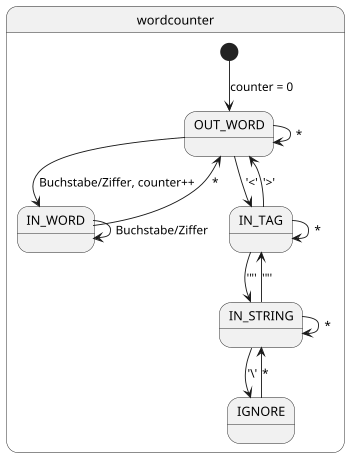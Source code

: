 @startuml
scale 350 width

state wordcounter {
  [*] --> OUT_WORD : counter = 0
  OUT_WORD --> IN_WORD : Buchstabe/Ziffer, counter++
  OUT_WORD --> OUT_WORD : *
  IN_WORD --> IN_WORD : Buchstabe/Ziffer
  IN_WORD --> OUT_WORD : *
  OUT_WORD --> IN_TAG : '<'
  IN_TAG --> OUT_WORD : '>'
  IN_TAG --> IN_TAG : *
  IN_TAG --> IN_STRING : '"'
  IN_STRING --> IN_TAG : '"'
  IN_STRING --> IGNORE : '\'
  IGNORE --> IN_STRING : *
  IN_STRING --> IN_STRING : *
}
@enduml